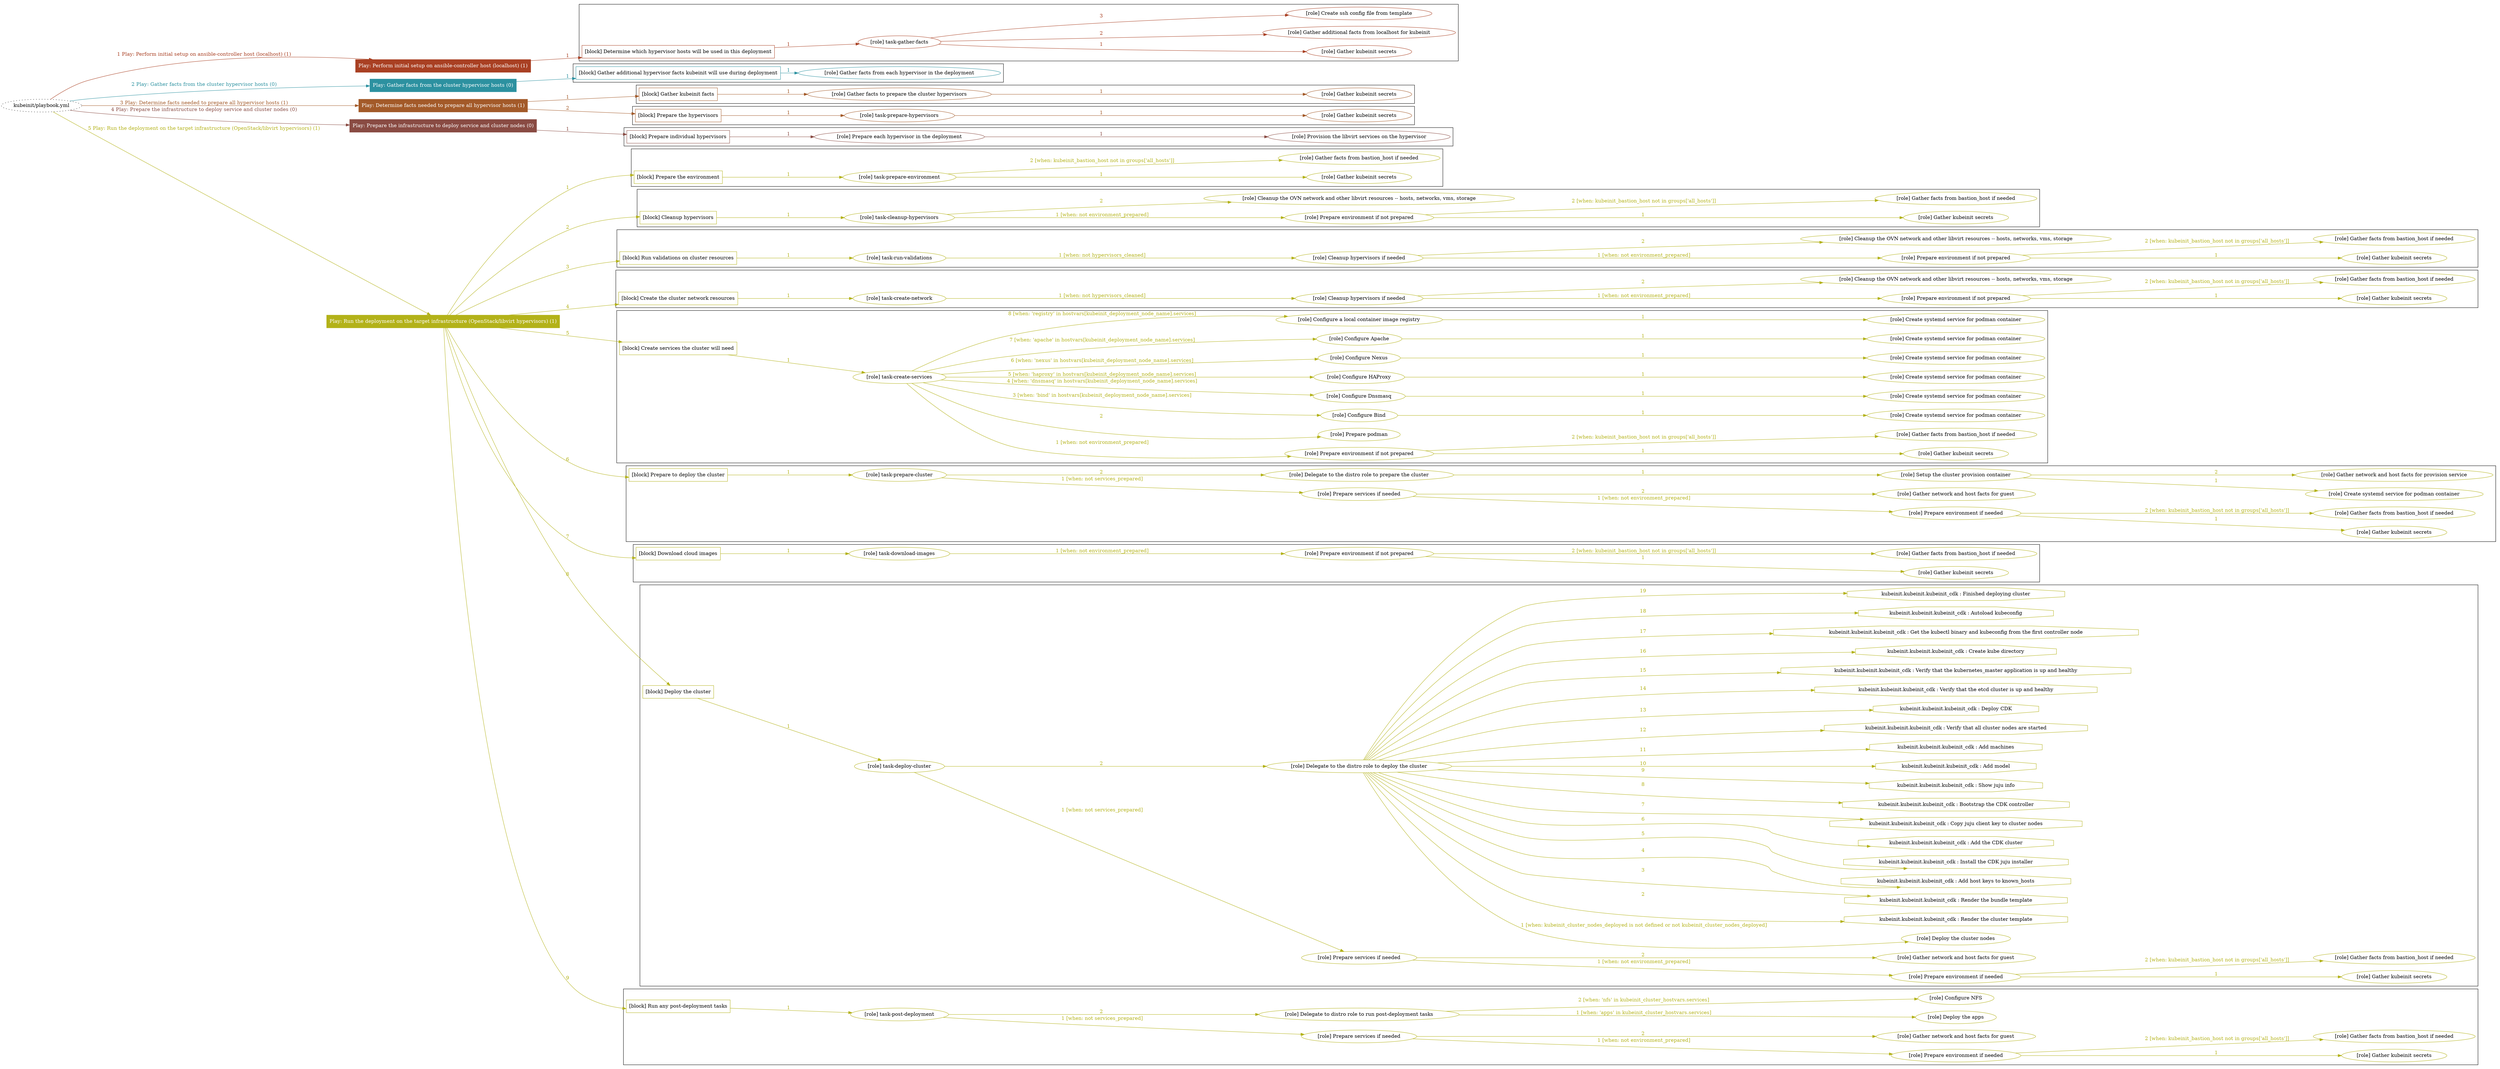 digraph {
	graph [concentrate=true ordering=in rankdir=LR ratio=fill]
	edge [esep=5 sep=10]
	"kubeinit/playbook.yml" [URL="/home/runner/work/kubeinit/kubeinit/kubeinit/playbook.yml" id=playbook_8ecc4a73 style=dotted]
	"kubeinit/playbook.yml" -> play_e4453ab8 [label="1 Play: Perform initial setup on ansible-controller host (localhost) (1)" color="#a94023" fontcolor="#a94023" id=edge_play_e4453ab8 labeltooltip="1 Play: Perform initial setup on ansible-controller host (localhost) (1)" tooltip="1 Play: Perform initial setup on ansible-controller host (localhost) (1)"]
	subgraph "Play: Perform initial setup on ansible-controller host (localhost) (1)" {
		play_e4453ab8 [label="Play: Perform initial setup on ansible-controller host (localhost) (1)" URL="/home/runner/work/kubeinit/kubeinit/kubeinit/playbook.yml" color="#a94023" fontcolor="#ffffff" id=play_e4453ab8 shape=box style=filled tooltip=localhost]
		play_e4453ab8 -> block_0002ae94 [label=1 color="#a94023" fontcolor="#a94023" id=edge_block_0002ae94 labeltooltip=1 tooltip=1]
		subgraph cluster_block_0002ae94 {
			block_0002ae94 [label="[block] Determine which hypervisor hosts will be used in this deployment" URL="/home/runner/work/kubeinit/kubeinit/kubeinit/playbook.yml" color="#a94023" id=block_0002ae94 labeltooltip="Determine which hypervisor hosts will be used in this deployment" shape=box tooltip="Determine which hypervisor hosts will be used in this deployment"]
			block_0002ae94 -> role_a690854b [label="1 " color="#a94023" fontcolor="#a94023" id=edge_role_a690854b labeltooltip="1 " tooltip="1 "]
			subgraph "task-gather-facts" {
				role_a690854b [label="[role] task-gather-facts" URL="/home/runner/work/kubeinit/kubeinit/kubeinit/playbook.yml" color="#a94023" id=role_a690854b tooltip="task-gather-facts"]
				role_a690854b -> role_0bf56a7b [label="1 " color="#a94023" fontcolor="#a94023" id=edge_role_0bf56a7b labeltooltip="1 " tooltip="1 "]
				subgraph "Gather kubeinit secrets" {
					role_0bf56a7b [label="[role] Gather kubeinit secrets" URL="/home/runner/.ansible/collections/ansible_collections/kubeinit/kubeinit/roles/kubeinit_prepare/tasks/build_hypervisors_group.yml" color="#a94023" id=role_0bf56a7b tooltip="Gather kubeinit secrets"]
				}
				role_a690854b -> role_01e590a2 [label="2 " color="#a94023" fontcolor="#a94023" id=edge_role_01e590a2 labeltooltip="2 " tooltip="2 "]
				subgraph "Gather additional facts from localhost for kubeinit" {
					role_01e590a2 [label="[role] Gather additional facts from localhost for kubeinit" URL="/home/runner/.ansible/collections/ansible_collections/kubeinit/kubeinit/roles/kubeinit_prepare/tasks/build_hypervisors_group.yml" color="#a94023" id=role_01e590a2 tooltip="Gather additional facts from localhost for kubeinit"]
				}
				role_a690854b -> role_3e9aacaf [label="3 " color="#a94023" fontcolor="#a94023" id=edge_role_3e9aacaf labeltooltip="3 " tooltip="3 "]
				subgraph "Create ssh config file from template" {
					role_3e9aacaf [label="[role] Create ssh config file from template" URL="/home/runner/.ansible/collections/ansible_collections/kubeinit/kubeinit/roles/kubeinit_prepare/tasks/build_hypervisors_group.yml" color="#a94023" id=role_3e9aacaf tooltip="Create ssh config file from template"]
				}
			}
		}
	}
	"kubeinit/playbook.yml" -> play_2e069e2a [label="2 Play: Gather facts from the cluster hypervisor hosts (0)" color="#2c91a0" fontcolor="#2c91a0" id=edge_play_2e069e2a labeltooltip="2 Play: Gather facts from the cluster hypervisor hosts (0)" tooltip="2 Play: Gather facts from the cluster hypervisor hosts (0)"]
	subgraph "Play: Gather facts from the cluster hypervisor hosts (0)" {
		play_2e069e2a [label="Play: Gather facts from the cluster hypervisor hosts (0)" URL="/home/runner/work/kubeinit/kubeinit/kubeinit/playbook.yml" color="#2c91a0" fontcolor="#ffffff" id=play_2e069e2a shape=box style=filled tooltip="Play: Gather facts from the cluster hypervisor hosts (0)"]
		play_2e069e2a -> block_dfa79f07 [label=1 color="#2c91a0" fontcolor="#2c91a0" id=edge_block_dfa79f07 labeltooltip=1 tooltip=1]
		subgraph cluster_block_dfa79f07 {
			block_dfa79f07 [label="[block] Gather additional hypervisor facts kubeinit will use during deployment" URL="/home/runner/work/kubeinit/kubeinit/kubeinit/playbook.yml" color="#2c91a0" id=block_dfa79f07 labeltooltip="Gather additional hypervisor facts kubeinit will use during deployment" shape=box tooltip="Gather additional hypervisor facts kubeinit will use during deployment"]
			block_dfa79f07 -> role_0f585b06 [label="1 " color="#2c91a0" fontcolor="#2c91a0" id=edge_role_0f585b06 labeltooltip="1 " tooltip="1 "]
			subgraph "Gather facts from each hypervisor in the deployment" {
				role_0f585b06 [label="[role] Gather facts from each hypervisor in the deployment" URL="/home/runner/work/kubeinit/kubeinit/kubeinit/playbook.yml" color="#2c91a0" id=role_0f585b06 tooltip="Gather facts from each hypervisor in the deployment"]
			}
		}
	}
	"kubeinit/playbook.yml" -> play_26ea9613 [label="3 Play: Determine facts needed to prepare all hypervisor hosts (1)" color="#a35a29" fontcolor="#a35a29" id=edge_play_26ea9613 labeltooltip="3 Play: Determine facts needed to prepare all hypervisor hosts (1)" tooltip="3 Play: Determine facts needed to prepare all hypervisor hosts (1)"]
	subgraph "Play: Determine facts needed to prepare all hypervisor hosts (1)" {
		play_26ea9613 [label="Play: Determine facts needed to prepare all hypervisor hosts (1)" URL="/home/runner/work/kubeinit/kubeinit/kubeinit/playbook.yml" color="#a35a29" fontcolor="#ffffff" id=play_26ea9613 shape=box style=filled tooltip=localhost]
		play_26ea9613 -> block_56d79428 [label=1 color="#a35a29" fontcolor="#a35a29" id=edge_block_56d79428 labeltooltip=1 tooltip=1]
		subgraph cluster_block_56d79428 {
			block_56d79428 [label="[block] Gather kubeinit facts" URL="/home/runner/work/kubeinit/kubeinit/kubeinit/playbook.yml" color="#a35a29" id=block_56d79428 labeltooltip="Gather kubeinit facts" shape=box tooltip="Gather kubeinit facts"]
			block_56d79428 -> role_ff88970f [label="1 " color="#a35a29" fontcolor="#a35a29" id=edge_role_ff88970f labeltooltip="1 " tooltip="1 "]
			subgraph "Gather facts to prepare the cluster hypervisors" {
				role_ff88970f [label="[role] Gather facts to prepare the cluster hypervisors" URL="/home/runner/work/kubeinit/kubeinit/kubeinit/playbook.yml" color="#a35a29" id=role_ff88970f tooltip="Gather facts to prepare the cluster hypervisors"]
				role_ff88970f -> role_253662f6 [label="1 " color="#a35a29" fontcolor="#a35a29" id=edge_role_253662f6 labeltooltip="1 " tooltip="1 "]
				subgraph "Gather kubeinit secrets" {
					role_253662f6 [label="[role] Gather kubeinit secrets" URL="/home/runner/.ansible/collections/ansible_collections/kubeinit/kubeinit/roles/kubeinit_prepare/tasks/gather_kubeinit_facts.yml" color="#a35a29" id=role_253662f6 tooltip="Gather kubeinit secrets"]
				}
			}
		}
		play_26ea9613 -> block_9a0c9316 [label=2 color="#a35a29" fontcolor="#a35a29" id=edge_block_9a0c9316 labeltooltip=2 tooltip=2]
		subgraph cluster_block_9a0c9316 {
			block_9a0c9316 [label="[block] Prepare the hypervisors" URL="/home/runner/work/kubeinit/kubeinit/kubeinit/playbook.yml" color="#a35a29" id=block_9a0c9316 labeltooltip="Prepare the hypervisors" shape=box tooltip="Prepare the hypervisors"]
			block_9a0c9316 -> role_7d678bd3 [label="1 " color="#a35a29" fontcolor="#a35a29" id=edge_role_7d678bd3 labeltooltip="1 " tooltip="1 "]
			subgraph "task-prepare-hypervisors" {
				role_7d678bd3 [label="[role] task-prepare-hypervisors" URL="/home/runner/work/kubeinit/kubeinit/kubeinit/playbook.yml" color="#a35a29" id=role_7d678bd3 tooltip="task-prepare-hypervisors"]
				role_7d678bd3 -> role_e668293a [label="1 " color="#a35a29" fontcolor="#a35a29" id=edge_role_e668293a labeltooltip="1 " tooltip="1 "]
				subgraph "Gather kubeinit secrets" {
					role_e668293a [label="[role] Gather kubeinit secrets" URL="/home/runner/.ansible/collections/ansible_collections/kubeinit/kubeinit/roles/kubeinit_prepare/tasks/gather_kubeinit_facts.yml" color="#a35a29" id=role_e668293a tooltip="Gather kubeinit secrets"]
				}
			}
		}
	}
	"kubeinit/playbook.yml" -> play_4ffda156 [label="4 Play: Prepare the infrastructure to deploy service and cluster nodes (0)" color="#894b43" fontcolor="#894b43" id=edge_play_4ffda156 labeltooltip="4 Play: Prepare the infrastructure to deploy service and cluster nodes (0)" tooltip="4 Play: Prepare the infrastructure to deploy service and cluster nodes (0)"]
	subgraph "Play: Prepare the infrastructure to deploy service and cluster nodes (0)" {
		play_4ffda156 [label="Play: Prepare the infrastructure to deploy service and cluster nodes (0)" URL="/home/runner/work/kubeinit/kubeinit/kubeinit/playbook.yml" color="#894b43" fontcolor="#ffffff" id=play_4ffda156 shape=box style=filled tooltip="Play: Prepare the infrastructure to deploy service and cluster nodes (0)"]
		play_4ffda156 -> block_5037497c [label=1 color="#894b43" fontcolor="#894b43" id=edge_block_5037497c labeltooltip=1 tooltip=1]
		subgraph cluster_block_5037497c {
			block_5037497c [label="[block] Prepare individual hypervisors" URL="/home/runner/work/kubeinit/kubeinit/kubeinit/playbook.yml" color="#894b43" id=block_5037497c labeltooltip="Prepare individual hypervisors" shape=box tooltip="Prepare individual hypervisors"]
			block_5037497c -> role_26c263f4 [label="1 " color="#894b43" fontcolor="#894b43" id=edge_role_26c263f4 labeltooltip="1 " tooltip="1 "]
			subgraph "Prepare each hypervisor in the deployment" {
				role_26c263f4 [label="[role] Prepare each hypervisor in the deployment" URL="/home/runner/work/kubeinit/kubeinit/kubeinit/playbook.yml" color="#894b43" id=role_26c263f4 tooltip="Prepare each hypervisor in the deployment"]
				role_26c263f4 -> role_720f60ae [label="1 " color="#894b43" fontcolor="#894b43" id=edge_role_720f60ae labeltooltip="1 " tooltip="1 "]
				subgraph "Provision the libvirt services on the hypervisor" {
					role_720f60ae [label="[role] Provision the libvirt services on the hypervisor" URL="/home/runner/.ansible/collections/ansible_collections/kubeinit/kubeinit/roles/kubeinit_prepare/tasks/prepare_hypervisor.yml" color="#894b43" id=role_720f60ae tooltip="Provision the libvirt services on the hypervisor"]
				}
			}
		}
	}
	"kubeinit/playbook.yml" -> play_cf609152 [label="5 Play: Run the deployment on the target infrastructure (OpenStack/libvirt hypervisors) (1)" color="#b3b219" fontcolor="#b3b219" id=edge_play_cf609152 labeltooltip="5 Play: Run the deployment on the target infrastructure (OpenStack/libvirt hypervisors) (1)" tooltip="5 Play: Run the deployment on the target infrastructure (OpenStack/libvirt hypervisors) (1)"]
	subgraph "Play: Run the deployment on the target infrastructure (OpenStack/libvirt hypervisors) (1)" {
		play_cf609152 [label="Play: Run the deployment on the target infrastructure (OpenStack/libvirt hypervisors) (1)" URL="/home/runner/work/kubeinit/kubeinit/kubeinit/playbook.yml" color="#b3b219" fontcolor="#ffffff" id=play_cf609152 shape=box style=filled tooltip=localhost]
		play_cf609152 -> block_9f14f9a1 [label=1 color="#b3b219" fontcolor="#b3b219" id=edge_block_9f14f9a1 labeltooltip=1 tooltip=1]
		subgraph cluster_block_9f14f9a1 {
			block_9f14f9a1 [label="[block] Prepare the environment" URL="/home/runner/work/kubeinit/kubeinit/kubeinit/playbook.yml" color="#b3b219" id=block_9f14f9a1 labeltooltip="Prepare the environment" shape=box tooltip="Prepare the environment"]
			block_9f14f9a1 -> role_62a5aacb [label="1 " color="#b3b219" fontcolor="#b3b219" id=edge_role_62a5aacb labeltooltip="1 " tooltip="1 "]
			subgraph "task-prepare-environment" {
				role_62a5aacb [label="[role] task-prepare-environment" URL="/home/runner/work/kubeinit/kubeinit/kubeinit/playbook.yml" color="#b3b219" id=role_62a5aacb tooltip="task-prepare-environment"]
				role_62a5aacb -> role_28c56b1d [label="1 " color="#b3b219" fontcolor="#b3b219" id=edge_role_28c56b1d labeltooltip="1 " tooltip="1 "]
				subgraph "Gather kubeinit secrets" {
					role_28c56b1d [label="[role] Gather kubeinit secrets" URL="/home/runner/.ansible/collections/ansible_collections/kubeinit/kubeinit/roles/kubeinit_prepare/tasks/gather_kubeinit_facts.yml" color="#b3b219" id=role_28c56b1d tooltip="Gather kubeinit secrets"]
				}
				role_62a5aacb -> role_79d30784 [label="2 [when: kubeinit_bastion_host not in groups['all_hosts']]" color="#b3b219" fontcolor="#b3b219" id=edge_role_79d30784 labeltooltip="2 [when: kubeinit_bastion_host not in groups['all_hosts']]" tooltip="2 [when: kubeinit_bastion_host not in groups['all_hosts']]"]
				subgraph "Gather facts from bastion_host if needed" {
					role_79d30784 [label="[role] Gather facts from bastion_host if needed" URL="/home/runner/.ansible/collections/ansible_collections/kubeinit/kubeinit/roles/kubeinit_prepare/tasks/main.yml" color="#b3b219" id=role_79d30784 tooltip="Gather facts from bastion_host if needed"]
				}
			}
		}
		play_cf609152 -> block_2fdbcd27 [label=2 color="#b3b219" fontcolor="#b3b219" id=edge_block_2fdbcd27 labeltooltip=2 tooltip=2]
		subgraph cluster_block_2fdbcd27 {
			block_2fdbcd27 [label="[block] Cleanup hypervisors" URL="/home/runner/work/kubeinit/kubeinit/kubeinit/playbook.yml" color="#b3b219" id=block_2fdbcd27 labeltooltip="Cleanup hypervisors" shape=box tooltip="Cleanup hypervisors"]
			block_2fdbcd27 -> role_44a6c6cc [label="1 " color="#b3b219" fontcolor="#b3b219" id=edge_role_44a6c6cc labeltooltip="1 " tooltip="1 "]
			subgraph "task-cleanup-hypervisors" {
				role_44a6c6cc [label="[role] task-cleanup-hypervisors" URL="/home/runner/work/kubeinit/kubeinit/kubeinit/playbook.yml" color="#b3b219" id=role_44a6c6cc tooltip="task-cleanup-hypervisors"]
				role_44a6c6cc -> role_19b7ed0d [label="1 [when: not environment_prepared]" color="#b3b219" fontcolor="#b3b219" id=edge_role_19b7ed0d labeltooltip="1 [when: not environment_prepared]" tooltip="1 [when: not environment_prepared]"]
				subgraph "Prepare environment if not prepared" {
					role_19b7ed0d [label="[role] Prepare environment if not prepared" URL="/home/runner/.ansible/collections/ansible_collections/kubeinit/kubeinit/roles/kubeinit_libvirt/tasks/cleanup_hypervisors.yml" color="#b3b219" id=role_19b7ed0d tooltip="Prepare environment if not prepared"]
					role_19b7ed0d -> role_f6a3f227 [label="1 " color="#b3b219" fontcolor="#b3b219" id=edge_role_f6a3f227 labeltooltip="1 " tooltip="1 "]
					subgraph "Gather kubeinit secrets" {
						role_f6a3f227 [label="[role] Gather kubeinit secrets" URL="/home/runner/.ansible/collections/ansible_collections/kubeinit/kubeinit/roles/kubeinit_prepare/tasks/gather_kubeinit_facts.yml" color="#b3b219" id=role_f6a3f227 tooltip="Gather kubeinit secrets"]
					}
					role_19b7ed0d -> role_887bc156 [label="2 [when: kubeinit_bastion_host not in groups['all_hosts']]" color="#b3b219" fontcolor="#b3b219" id=edge_role_887bc156 labeltooltip="2 [when: kubeinit_bastion_host not in groups['all_hosts']]" tooltip="2 [when: kubeinit_bastion_host not in groups['all_hosts']]"]
					subgraph "Gather facts from bastion_host if needed" {
						role_887bc156 [label="[role] Gather facts from bastion_host if needed" URL="/home/runner/.ansible/collections/ansible_collections/kubeinit/kubeinit/roles/kubeinit_prepare/tasks/main.yml" color="#b3b219" id=role_887bc156 tooltip="Gather facts from bastion_host if needed"]
					}
				}
				role_44a6c6cc -> role_cfc573a3 [label="2 " color="#b3b219" fontcolor="#b3b219" id=edge_role_cfc573a3 labeltooltip="2 " tooltip="2 "]
				subgraph "Cleanup the OVN network and other libvirt resources -- hosts, networks, vms, storage" {
					role_cfc573a3 [label="[role] Cleanup the OVN network and other libvirt resources -- hosts, networks, vms, storage" URL="/home/runner/.ansible/collections/ansible_collections/kubeinit/kubeinit/roles/kubeinit_libvirt/tasks/cleanup_hypervisors.yml" color="#b3b219" id=role_cfc573a3 tooltip="Cleanup the OVN network and other libvirt resources -- hosts, networks, vms, storage"]
				}
			}
		}
		play_cf609152 -> block_5d2eb6e9 [label=3 color="#b3b219" fontcolor="#b3b219" id=edge_block_5d2eb6e9 labeltooltip=3 tooltip=3]
		subgraph cluster_block_5d2eb6e9 {
			block_5d2eb6e9 [label="[block] Run validations on cluster resources" URL="/home/runner/work/kubeinit/kubeinit/kubeinit/playbook.yml" color="#b3b219" id=block_5d2eb6e9 labeltooltip="Run validations on cluster resources" shape=box tooltip="Run validations on cluster resources"]
			block_5d2eb6e9 -> role_27024031 [label="1 " color="#b3b219" fontcolor="#b3b219" id=edge_role_27024031 labeltooltip="1 " tooltip="1 "]
			subgraph "task-run-validations" {
				role_27024031 [label="[role] task-run-validations" URL="/home/runner/work/kubeinit/kubeinit/kubeinit/playbook.yml" color="#b3b219" id=role_27024031 tooltip="task-run-validations"]
				role_27024031 -> role_98cee504 [label="1 [when: not hypervisors_cleaned]" color="#b3b219" fontcolor="#b3b219" id=edge_role_98cee504 labeltooltip="1 [when: not hypervisors_cleaned]" tooltip="1 [when: not hypervisors_cleaned]"]
				subgraph "Cleanup hypervisors if needed" {
					role_98cee504 [label="[role] Cleanup hypervisors if needed" URL="/home/runner/.ansible/collections/ansible_collections/kubeinit/kubeinit/roles/kubeinit_validations/tasks/main.yml" color="#b3b219" id=role_98cee504 tooltip="Cleanup hypervisors if needed"]
					role_98cee504 -> role_9ff6ddaf [label="1 [when: not environment_prepared]" color="#b3b219" fontcolor="#b3b219" id=edge_role_9ff6ddaf labeltooltip="1 [when: not environment_prepared]" tooltip="1 [when: not environment_prepared]"]
					subgraph "Prepare environment if not prepared" {
						role_9ff6ddaf [label="[role] Prepare environment if not prepared" URL="/home/runner/.ansible/collections/ansible_collections/kubeinit/kubeinit/roles/kubeinit_libvirt/tasks/cleanup_hypervisors.yml" color="#b3b219" id=role_9ff6ddaf tooltip="Prepare environment if not prepared"]
						role_9ff6ddaf -> role_ffc0ced6 [label="1 " color="#b3b219" fontcolor="#b3b219" id=edge_role_ffc0ced6 labeltooltip="1 " tooltip="1 "]
						subgraph "Gather kubeinit secrets" {
							role_ffc0ced6 [label="[role] Gather kubeinit secrets" URL="/home/runner/.ansible/collections/ansible_collections/kubeinit/kubeinit/roles/kubeinit_prepare/tasks/gather_kubeinit_facts.yml" color="#b3b219" id=role_ffc0ced6 tooltip="Gather kubeinit secrets"]
						}
						role_9ff6ddaf -> role_46a3861b [label="2 [when: kubeinit_bastion_host not in groups['all_hosts']]" color="#b3b219" fontcolor="#b3b219" id=edge_role_46a3861b labeltooltip="2 [when: kubeinit_bastion_host not in groups['all_hosts']]" tooltip="2 [when: kubeinit_bastion_host not in groups['all_hosts']]"]
						subgraph "Gather facts from bastion_host if needed" {
							role_46a3861b [label="[role] Gather facts from bastion_host if needed" URL="/home/runner/.ansible/collections/ansible_collections/kubeinit/kubeinit/roles/kubeinit_prepare/tasks/main.yml" color="#b3b219" id=role_46a3861b tooltip="Gather facts from bastion_host if needed"]
						}
					}
					role_98cee504 -> role_feaca4ce [label="2 " color="#b3b219" fontcolor="#b3b219" id=edge_role_feaca4ce labeltooltip="2 " tooltip="2 "]
					subgraph "Cleanup the OVN network and other libvirt resources -- hosts, networks, vms, storage" {
						role_feaca4ce [label="[role] Cleanup the OVN network and other libvirt resources -- hosts, networks, vms, storage" URL="/home/runner/.ansible/collections/ansible_collections/kubeinit/kubeinit/roles/kubeinit_libvirt/tasks/cleanup_hypervisors.yml" color="#b3b219" id=role_feaca4ce tooltip="Cleanup the OVN network and other libvirt resources -- hosts, networks, vms, storage"]
					}
				}
			}
		}
		play_cf609152 -> block_f1cc3aa0 [label=4 color="#b3b219" fontcolor="#b3b219" id=edge_block_f1cc3aa0 labeltooltip=4 tooltip=4]
		subgraph cluster_block_f1cc3aa0 {
			block_f1cc3aa0 [label="[block] Create the cluster network resources" URL="/home/runner/work/kubeinit/kubeinit/kubeinit/playbook.yml" color="#b3b219" id=block_f1cc3aa0 labeltooltip="Create the cluster network resources" shape=box tooltip="Create the cluster network resources"]
			block_f1cc3aa0 -> role_9031c3b2 [label="1 " color="#b3b219" fontcolor="#b3b219" id=edge_role_9031c3b2 labeltooltip="1 " tooltip="1 "]
			subgraph "task-create-network" {
				role_9031c3b2 [label="[role] task-create-network" URL="/home/runner/work/kubeinit/kubeinit/kubeinit/playbook.yml" color="#b3b219" id=role_9031c3b2 tooltip="task-create-network"]
				role_9031c3b2 -> role_6ff6ec72 [label="1 [when: not hypervisors_cleaned]" color="#b3b219" fontcolor="#b3b219" id=edge_role_6ff6ec72 labeltooltip="1 [when: not hypervisors_cleaned]" tooltip="1 [when: not hypervisors_cleaned]"]
				subgraph "Cleanup hypervisors if needed" {
					role_6ff6ec72 [label="[role] Cleanup hypervisors if needed" URL="/home/runner/.ansible/collections/ansible_collections/kubeinit/kubeinit/roles/kubeinit_libvirt/tasks/create_network.yml" color="#b3b219" id=role_6ff6ec72 tooltip="Cleanup hypervisors if needed"]
					role_6ff6ec72 -> role_f742b85e [label="1 [when: not environment_prepared]" color="#b3b219" fontcolor="#b3b219" id=edge_role_f742b85e labeltooltip="1 [when: not environment_prepared]" tooltip="1 [when: not environment_prepared]"]
					subgraph "Prepare environment if not prepared" {
						role_f742b85e [label="[role] Prepare environment if not prepared" URL="/home/runner/.ansible/collections/ansible_collections/kubeinit/kubeinit/roles/kubeinit_libvirt/tasks/cleanup_hypervisors.yml" color="#b3b219" id=role_f742b85e tooltip="Prepare environment if not prepared"]
						role_f742b85e -> role_82d5def1 [label="1 " color="#b3b219" fontcolor="#b3b219" id=edge_role_82d5def1 labeltooltip="1 " tooltip="1 "]
						subgraph "Gather kubeinit secrets" {
							role_82d5def1 [label="[role] Gather kubeinit secrets" URL="/home/runner/.ansible/collections/ansible_collections/kubeinit/kubeinit/roles/kubeinit_prepare/tasks/gather_kubeinit_facts.yml" color="#b3b219" id=role_82d5def1 tooltip="Gather kubeinit secrets"]
						}
						role_f742b85e -> role_8db1c932 [label="2 [when: kubeinit_bastion_host not in groups['all_hosts']]" color="#b3b219" fontcolor="#b3b219" id=edge_role_8db1c932 labeltooltip="2 [when: kubeinit_bastion_host not in groups['all_hosts']]" tooltip="2 [when: kubeinit_bastion_host not in groups['all_hosts']]"]
						subgraph "Gather facts from bastion_host if needed" {
							role_8db1c932 [label="[role] Gather facts from bastion_host if needed" URL="/home/runner/.ansible/collections/ansible_collections/kubeinit/kubeinit/roles/kubeinit_prepare/tasks/main.yml" color="#b3b219" id=role_8db1c932 tooltip="Gather facts from bastion_host if needed"]
						}
					}
					role_6ff6ec72 -> role_a08505b9 [label="2 " color="#b3b219" fontcolor="#b3b219" id=edge_role_a08505b9 labeltooltip="2 " tooltip="2 "]
					subgraph "Cleanup the OVN network and other libvirt resources -- hosts, networks, vms, storage" {
						role_a08505b9 [label="[role] Cleanup the OVN network and other libvirt resources -- hosts, networks, vms, storage" URL="/home/runner/.ansible/collections/ansible_collections/kubeinit/kubeinit/roles/kubeinit_libvirt/tasks/cleanup_hypervisors.yml" color="#b3b219" id=role_a08505b9 tooltip="Cleanup the OVN network and other libvirt resources -- hosts, networks, vms, storage"]
					}
				}
			}
		}
		play_cf609152 -> block_195f49aa [label=5 color="#b3b219" fontcolor="#b3b219" id=edge_block_195f49aa labeltooltip=5 tooltip=5]
		subgraph cluster_block_195f49aa {
			block_195f49aa [label="[block] Create services the cluster will need" URL="/home/runner/work/kubeinit/kubeinit/kubeinit/playbook.yml" color="#b3b219" id=block_195f49aa labeltooltip="Create services the cluster will need" shape=box tooltip="Create services the cluster will need"]
			block_195f49aa -> role_830d568a [label="1 " color="#b3b219" fontcolor="#b3b219" id=edge_role_830d568a labeltooltip="1 " tooltip="1 "]
			subgraph "task-create-services" {
				role_830d568a [label="[role] task-create-services" URL="/home/runner/work/kubeinit/kubeinit/kubeinit/playbook.yml" color="#b3b219" id=role_830d568a tooltip="task-create-services"]
				role_830d568a -> role_3fc8ace1 [label="1 [when: not environment_prepared]" color="#b3b219" fontcolor="#b3b219" id=edge_role_3fc8ace1 labeltooltip="1 [when: not environment_prepared]" tooltip="1 [when: not environment_prepared]"]
				subgraph "Prepare environment if not prepared" {
					role_3fc8ace1 [label="[role] Prepare environment if not prepared" URL="/home/runner/.ansible/collections/ansible_collections/kubeinit/kubeinit/roles/kubeinit_services/tasks/main.yml" color="#b3b219" id=role_3fc8ace1 tooltip="Prepare environment if not prepared"]
					role_3fc8ace1 -> role_05bab90c [label="1 " color="#b3b219" fontcolor="#b3b219" id=edge_role_05bab90c labeltooltip="1 " tooltip="1 "]
					subgraph "Gather kubeinit secrets" {
						role_05bab90c [label="[role] Gather kubeinit secrets" URL="/home/runner/.ansible/collections/ansible_collections/kubeinit/kubeinit/roles/kubeinit_prepare/tasks/gather_kubeinit_facts.yml" color="#b3b219" id=role_05bab90c tooltip="Gather kubeinit secrets"]
					}
					role_3fc8ace1 -> role_bb1656f5 [label="2 [when: kubeinit_bastion_host not in groups['all_hosts']]" color="#b3b219" fontcolor="#b3b219" id=edge_role_bb1656f5 labeltooltip="2 [when: kubeinit_bastion_host not in groups['all_hosts']]" tooltip="2 [when: kubeinit_bastion_host not in groups['all_hosts']]"]
					subgraph "Gather facts from bastion_host if needed" {
						role_bb1656f5 [label="[role] Gather facts from bastion_host if needed" URL="/home/runner/.ansible/collections/ansible_collections/kubeinit/kubeinit/roles/kubeinit_prepare/tasks/main.yml" color="#b3b219" id=role_bb1656f5 tooltip="Gather facts from bastion_host if needed"]
					}
				}
				role_830d568a -> role_0ddc79e6 [label="2 " color="#b3b219" fontcolor="#b3b219" id=edge_role_0ddc79e6 labeltooltip="2 " tooltip="2 "]
				subgraph "Prepare podman" {
					role_0ddc79e6 [label="[role] Prepare podman" URL="/home/runner/.ansible/collections/ansible_collections/kubeinit/kubeinit/roles/kubeinit_services/tasks/00_create_service_pod.yml" color="#b3b219" id=role_0ddc79e6 tooltip="Prepare podman"]
				}
				role_830d568a -> role_d48f9aa4 [label="3 [when: 'bind' in hostvars[kubeinit_deployment_node_name].services]" color="#b3b219" fontcolor="#b3b219" id=edge_role_d48f9aa4 labeltooltip="3 [when: 'bind' in hostvars[kubeinit_deployment_node_name].services]" tooltip="3 [when: 'bind' in hostvars[kubeinit_deployment_node_name].services]"]
				subgraph "Configure Bind" {
					role_d48f9aa4 [label="[role] Configure Bind" URL="/home/runner/.ansible/collections/ansible_collections/kubeinit/kubeinit/roles/kubeinit_services/tasks/start_services_containers.yml" color="#b3b219" id=role_d48f9aa4 tooltip="Configure Bind"]
					role_d48f9aa4 -> role_7d2e3593 [label="1 " color="#b3b219" fontcolor="#b3b219" id=edge_role_7d2e3593 labeltooltip="1 " tooltip="1 "]
					subgraph "Create systemd service for podman container" {
						role_7d2e3593 [label="[role] Create systemd service for podman container" URL="/home/runner/.ansible/collections/ansible_collections/kubeinit/kubeinit/roles/kubeinit_bind/tasks/main.yml" color="#b3b219" id=role_7d2e3593 tooltip="Create systemd service for podman container"]
					}
				}
				role_830d568a -> role_decc0460 [label="4 [when: 'dnsmasq' in hostvars[kubeinit_deployment_node_name].services]" color="#b3b219" fontcolor="#b3b219" id=edge_role_decc0460 labeltooltip="4 [when: 'dnsmasq' in hostvars[kubeinit_deployment_node_name].services]" tooltip="4 [when: 'dnsmasq' in hostvars[kubeinit_deployment_node_name].services]"]
				subgraph "Configure Dnsmasq" {
					role_decc0460 [label="[role] Configure Dnsmasq" URL="/home/runner/.ansible/collections/ansible_collections/kubeinit/kubeinit/roles/kubeinit_services/tasks/start_services_containers.yml" color="#b3b219" id=role_decc0460 tooltip="Configure Dnsmasq"]
					role_decc0460 -> role_eb0d73be [label="1 " color="#b3b219" fontcolor="#b3b219" id=edge_role_eb0d73be labeltooltip="1 " tooltip="1 "]
					subgraph "Create systemd service for podman container" {
						role_eb0d73be [label="[role] Create systemd service for podman container" URL="/home/runner/.ansible/collections/ansible_collections/kubeinit/kubeinit/roles/kubeinit_dnsmasq/tasks/main.yml" color="#b3b219" id=role_eb0d73be tooltip="Create systemd service for podman container"]
					}
				}
				role_830d568a -> role_16936553 [label="5 [when: 'haproxy' in hostvars[kubeinit_deployment_node_name].services]" color="#b3b219" fontcolor="#b3b219" id=edge_role_16936553 labeltooltip="5 [when: 'haproxy' in hostvars[kubeinit_deployment_node_name].services]" tooltip="5 [when: 'haproxy' in hostvars[kubeinit_deployment_node_name].services]"]
				subgraph "Configure HAProxy" {
					role_16936553 [label="[role] Configure HAProxy" URL="/home/runner/.ansible/collections/ansible_collections/kubeinit/kubeinit/roles/kubeinit_services/tasks/start_services_containers.yml" color="#b3b219" id=role_16936553 tooltip="Configure HAProxy"]
					role_16936553 -> role_eb60a39f [label="1 " color="#b3b219" fontcolor="#b3b219" id=edge_role_eb60a39f labeltooltip="1 " tooltip="1 "]
					subgraph "Create systemd service for podman container" {
						role_eb60a39f [label="[role] Create systemd service for podman container" URL="/home/runner/.ansible/collections/ansible_collections/kubeinit/kubeinit/roles/kubeinit_haproxy/tasks/main.yml" color="#b3b219" id=role_eb60a39f tooltip="Create systemd service for podman container"]
					}
				}
				role_830d568a -> role_c950d906 [label="6 [when: 'nexus' in hostvars[kubeinit_deployment_node_name].services]" color="#b3b219" fontcolor="#b3b219" id=edge_role_c950d906 labeltooltip="6 [when: 'nexus' in hostvars[kubeinit_deployment_node_name].services]" tooltip="6 [when: 'nexus' in hostvars[kubeinit_deployment_node_name].services]"]
				subgraph "Configure Nexus" {
					role_c950d906 [label="[role] Configure Nexus" URL="/home/runner/.ansible/collections/ansible_collections/kubeinit/kubeinit/roles/kubeinit_services/tasks/start_services_containers.yml" color="#b3b219" id=role_c950d906 tooltip="Configure Nexus"]
					role_c950d906 -> role_425f069a [label="1 " color="#b3b219" fontcolor="#b3b219" id=edge_role_425f069a labeltooltip="1 " tooltip="1 "]
					subgraph "Create systemd service for podman container" {
						role_425f069a [label="[role] Create systemd service for podman container" URL="/home/runner/.ansible/collections/ansible_collections/kubeinit/kubeinit/roles/kubeinit_nexus/tasks/main.yml" color="#b3b219" id=role_425f069a tooltip="Create systemd service for podman container"]
					}
				}
				role_830d568a -> role_4ccd2625 [label="7 [when: 'apache' in hostvars[kubeinit_deployment_node_name].services]" color="#b3b219" fontcolor="#b3b219" id=edge_role_4ccd2625 labeltooltip="7 [when: 'apache' in hostvars[kubeinit_deployment_node_name].services]" tooltip="7 [when: 'apache' in hostvars[kubeinit_deployment_node_name].services]"]
				subgraph "Configure Apache" {
					role_4ccd2625 [label="[role] Configure Apache" URL="/home/runner/.ansible/collections/ansible_collections/kubeinit/kubeinit/roles/kubeinit_services/tasks/start_services_containers.yml" color="#b3b219" id=role_4ccd2625 tooltip="Configure Apache"]
					role_4ccd2625 -> role_1396a1c2 [label="1 " color="#b3b219" fontcolor="#b3b219" id=edge_role_1396a1c2 labeltooltip="1 " tooltip="1 "]
					subgraph "Create systemd service for podman container" {
						role_1396a1c2 [label="[role] Create systemd service for podman container" URL="/home/runner/.ansible/collections/ansible_collections/kubeinit/kubeinit/roles/kubeinit_apache/tasks/main.yml" color="#b3b219" id=role_1396a1c2 tooltip="Create systemd service for podman container"]
					}
				}
				role_830d568a -> role_2bda3520 [label="8 [when: 'registry' in hostvars[kubeinit_deployment_node_name].services]" color="#b3b219" fontcolor="#b3b219" id=edge_role_2bda3520 labeltooltip="8 [when: 'registry' in hostvars[kubeinit_deployment_node_name].services]" tooltip="8 [when: 'registry' in hostvars[kubeinit_deployment_node_name].services]"]
				subgraph "Configure a local container image registry" {
					role_2bda3520 [label="[role] Configure a local container image registry" URL="/home/runner/.ansible/collections/ansible_collections/kubeinit/kubeinit/roles/kubeinit_services/tasks/start_services_containers.yml" color="#b3b219" id=role_2bda3520 tooltip="Configure a local container image registry"]
					role_2bda3520 -> role_8f16df4f [label="1 " color="#b3b219" fontcolor="#b3b219" id=edge_role_8f16df4f labeltooltip="1 " tooltip="1 "]
					subgraph "Create systemd service for podman container" {
						role_8f16df4f [label="[role] Create systemd service for podman container" URL="/home/runner/.ansible/collections/ansible_collections/kubeinit/kubeinit/roles/kubeinit_registry/tasks/main.yml" color="#b3b219" id=role_8f16df4f tooltip="Create systemd service for podman container"]
					}
				}
			}
		}
		play_cf609152 -> block_6917ab9f [label=6 color="#b3b219" fontcolor="#b3b219" id=edge_block_6917ab9f labeltooltip=6 tooltip=6]
		subgraph cluster_block_6917ab9f {
			block_6917ab9f [label="[block] Prepare to deploy the cluster" URL="/home/runner/work/kubeinit/kubeinit/kubeinit/playbook.yml" color="#b3b219" id=block_6917ab9f labeltooltip="Prepare to deploy the cluster" shape=box tooltip="Prepare to deploy the cluster"]
			block_6917ab9f -> role_15dbed4a [label="1 " color="#b3b219" fontcolor="#b3b219" id=edge_role_15dbed4a labeltooltip="1 " tooltip="1 "]
			subgraph "task-prepare-cluster" {
				role_15dbed4a [label="[role] task-prepare-cluster" URL="/home/runner/work/kubeinit/kubeinit/kubeinit/playbook.yml" color="#b3b219" id=role_15dbed4a tooltip="task-prepare-cluster"]
				role_15dbed4a -> role_724d703c [label="1 [when: not services_prepared]" color="#b3b219" fontcolor="#b3b219" id=edge_role_724d703c labeltooltip="1 [when: not services_prepared]" tooltip="1 [when: not services_prepared]"]
				subgraph "Prepare services if needed" {
					role_724d703c [label="[role] Prepare services if needed" URL="/home/runner/.ansible/collections/ansible_collections/kubeinit/kubeinit/roles/kubeinit_prepare/tasks/prepare_cluster.yml" color="#b3b219" id=role_724d703c tooltip="Prepare services if needed"]
					role_724d703c -> role_4663acf5 [label="1 [when: not environment_prepared]" color="#b3b219" fontcolor="#b3b219" id=edge_role_4663acf5 labeltooltip="1 [when: not environment_prepared]" tooltip="1 [when: not environment_prepared]"]
					subgraph "Prepare environment if needed" {
						role_4663acf5 [label="[role] Prepare environment if needed" URL="/home/runner/.ansible/collections/ansible_collections/kubeinit/kubeinit/roles/kubeinit_services/tasks/prepare_services.yml" color="#b3b219" id=role_4663acf5 tooltip="Prepare environment if needed"]
						role_4663acf5 -> role_d671a93d [label="1 " color="#b3b219" fontcolor="#b3b219" id=edge_role_d671a93d labeltooltip="1 " tooltip="1 "]
						subgraph "Gather kubeinit secrets" {
							role_d671a93d [label="[role] Gather kubeinit secrets" URL="/home/runner/.ansible/collections/ansible_collections/kubeinit/kubeinit/roles/kubeinit_prepare/tasks/gather_kubeinit_facts.yml" color="#b3b219" id=role_d671a93d tooltip="Gather kubeinit secrets"]
						}
						role_4663acf5 -> role_312bb771 [label="2 [when: kubeinit_bastion_host not in groups['all_hosts']]" color="#b3b219" fontcolor="#b3b219" id=edge_role_312bb771 labeltooltip="2 [when: kubeinit_bastion_host not in groups['all_hosts']]" tooltip="2 [when: kubeinit_bastion_host not in groups['all_hosts']]"]
						subgraph "Gather facts from bastion_host if needed" {
							role_312bb771 [label="[role] Gather facts from bastion_host if needed" URL="/home/runner/.ansible/collections/ansible_collections/kubeinit/kubeinit/roles/kubeinit_prepare/tasks/main.yml" color="#b3b219" id=role_312bb771 tooltip="Gather facts from bastion_host if needed"]
						}
					}
					role_724d703c -> role_a10f68d8 [label="2 " color="#b3b219" fontcolor="#b3b219" id=edge_role_a10f68d8 labeltooltip="2 " tooltip="2 "]
					subgraph "Gather network and host facts for guest" {
						role_a10f68d8 [label="[role] Gather network and host facts for guest" URL="/home/runner/.ansible/collections/ansible_collections/kubeinit/kubeinit/roles/kubeinit_services/tasks/prepare_services.yml" color="#b3b219" id=role_a10f68d8 tooltip="Gather network and host facts for guest"]
					}
				}
				role_15dbed4a -> role_0ad2bab5 [label="2 " color="#b3b219" fontcolor="#b3b219" id=edge_role_0ad2bab5 labeltooltip="2 " tooltip="2 "]
				subgraph "Delegate to the distro role to prepare the cluster" {
					role_0ad2bab5 [label="[role] Delegate to the distro role to prepare the cluster" URL="/home/runner/.ansible/collections/ansible_collections/kubeinit/kubeinit/roles/kubeinit_prepare/tasks/prepare_cluster.yml" color="#b3b219" id=role_0ad2bab5 tooltip="Delegate to the distro role to prepare the cluster"]
					role_0ad2bab5 -> role_e23459b5 [label="1 " color="#b3b219" fontcolor="#b3b219" id=edge_role_e23459b5 labeltooltip="1 " tooltip="1 "]
					subgraph "Setup the cluster provision container" {
						role_e23459b5 [label="[role] Setup the cluster provision container" URL="/home/runner/.ansible/collections/ansible_collections/kubeinit/kubeinit/roles/kubeinit_cdk/tasks/prepare_cluster.yml" color="#b3b219" id=role_e23459b5 tooltip="Setup the cluster provision container"]
						role_e23459b5 -> role_e5418b8e [label="1 " color="#b3b219" fontcolor="#b3b219" id=edge_role_e5418b8e labeltooltip="1 " tooltip="1 "]
						subgraph "Create systemd service for podman container" {
							role_e5418b8e [label="[role] Create systemd service for podman container" URL="/home/runner/.ansible/collections/ansible_collections/kubeinit/kubeinit/roles/kubeinit_services/tasks/create_provision_container.yml" color="#b3b219" id=role_e5418b8e tooltip="Create systemd service for podman container"]
						}
						role_e23459b5 -> role_ecf6f223 [label="2 " color="#b3b219" fontcolor="#b3b219" id=edge_role_ecf6f223 labeltooltip="2 " tooltip="2 "]
						subgraph "Gather network and host facts for provision service" {
							role_ecf6f223 [label="[role] Gather network and host facts for provision service" URL="/home/runner/.ansible/collections/ansible_collections/kubeinit/kubeinit/roles/kubeinit_services/tasks/create_provision_container.yml" color="#b3b219" id=role_ecf6f223 tooltip="Gather network and host facts for provision service"]
						}
					}
				}
			}
		}
		play_cf609152 -> block_3dbfced8 [label=7 color="#b3b219" fontcolor="#b3b219" id=edge_block_3dbfced8 labeltooltip=7 tooltip=7]
		subgraph cluster_block_3dbfced8 {
			block_3dbfced8 [label="[block] Download cloud images" URL="/home/runner/work/kubeinit/kubeinit/kubeinit/playbook.yml" color="#b3b219" id=block_3dbfced8 labeltooltip="Download cloud images" shape=box tooltip="Download cloud images"]
			block_3dbfced8 -> role_e78040cb [label="1 " color="#b3b219" fontcolor="#b3b219" id=edge_role_e78040cb labeltooltip="1 " tooltip="1 "]
			subgraph "task-download-images" {
				role_e78040cb [label="[role] task-download-images" URL="/home/runner/work/kubeinit/kubeinit/kubeinit/playbook.yml" color="#b3b219" id=role_e78040cb tooltip="task-download-images"]
				role_e78040cb -> role_e20cd7c0 [label="1 [when: not environment_prepared]" color="#b3b219" fontcolor="#b3b219" id=edge_role_e20cd7c0 labeltooltip="1 [when: not environment_prepared]" tooltip="1 [when: not environment_prepared]"]
				subgraph "Prepare environment if not prepared" {
					role_e20cd7c0 [label="[role] Prepare environment if not prepared" URL="/home/runner/.ansible/collections/ansible_collections/kubeinit/kubeinit/roles/kubeinit_libvirt/tasks/download_cloud_images.yml" color="#b3b219" id=role_e20cd7c0 tooltip="Prepare environment if not prepared"]
					role_e20cd7c0 -> role_bb6f5edb [label="1 " color="#b3b219" fontcolor="#b3b219" id=edge_role_bb6f5edb labeltooltip="1 " tooltip="1 "]
					subgraph "Gather kubeinit secrets" {
						role_bb6f5edb [label="[role] Gather kubeinit secrets" URL="/home/runner/.ansible/collections/ansible_collections/kubeinit/kubeinit/roles/kubeinit_prepare/tasks/gather_kubeinit_facts.yml" color="#b3b219" id=role_bb6f5edb tooltip="Gather kubeinit secrets"]
					}
					role_e20cd7c0 -> role_249b724d [label="2 [when: kubeinit_bastion_host not in groups['all_hosts']]" color="#b3b219" fontcolor="#b3b219" id=edge_role_249b724d labeltooltip="2 [when: kubeinit_bastion_host not in groups['all_hosts']]" tooltip="2 [when: kubeinit_bastion_host not in groups['all_hosts']]"]
					subgraph "Gather facts from bastion_host if needed" {
						role_249b724d [label="[role] Gather facts from bastion_host if needed" URL="/home/runner/.ansible/collections/ansible_collections/kubeinit/kubeinit/roles/kubeinit_prepare/tasks/main.yml" color="#b3b219" id=role_249b724d tooltip="Gather facts from bastion_host if needed"]
					}
				}
			}
		}
		play_cf609152 -> block_6ecc7d0c [label=8 color="#b3b219" fontcolor="#b3b219" id=edge_block_6ecc7d0c labeltooltip=8 tooltip=8]
		subgraph cluster_block_6ecc7d0c {
			block_6ecc7d0c [label="[block] Deploy the cluster" URL="/home/runner/work/kubeinit/kubeinit/kubeinit/playbook.yml" color="#b3b219" id=block_6ecc7d0c labeltooltip="Deploy the cluster" shape=box tooltip="Deploy the cluster"]
			block_6ecc7d0c -> role_5d1ea164 [label="1 " color="#b3b219" fontcolor="#b3b219" id=edge_role_5d1ea164 labeltooltip="1 " tooltip="1 "]
			subgraph "task-deploy-cluster" {
				role_5d1ea164 [label="[role] task-deploy-cluster" URL="/home/runner/work/kubeinit/kubeinit/kubeinit/playbook.yml" color="#b3b219" id=role_5d1ea164 tooltip="task-deploy-cluster"]
				role_5d1ea164 -> role_3b4e4d25 [label="1 [when: not services_prepared]" color="#b3b219" fontcolor="#b3b219" id=edge_role_3b4e4d25 labeltooltip="1 [when: not services_prepared]" tooltip="1 [when: not services_prepared]"]
				subgraph "Prepare services if needed" {
					role_3b4e4d25 [label="[role] Prepare services if needed" URL="/home/runner/.ansible/collections/ansible_collections/kubeinit/kubeinit/roles/kubeinit_prepare/tasks/deploy_cluster.yml" color="#b3b219" id=role_3b4e4d25 tooltip="Prepare services if needed"]
					role_3b4e4d25 -> role_095c32fe [label="1 [when: not environment_prepared]" color="#b3b219" fontcolor="#b3b219" id=edge_role_095c32fe labeltooltip="1 [when: not environment_prepared]" tooltip="1 [when: not environment_prepared]"]
					subgraph "Prepare environment if needed" {
						role_095c32fe [label="[role] Prepare environment if needed" URL="/home/runner/.ansible/collections/ansible_collections/kubeinit/kubeinit/roles/kubeinit_services/tasks/prepare_services.yml" color="#b3b219" id=role_095c32fe tooltip="Prepare environment if needed"]
						role_095c32fe -> role_756618cf [label="1 " color="#b3b219" fontcolor="#b3b219" id=edge_role_756618cf labeltooltip="1 " tooltip="1 "]
						subgraph "Gather kubeinit secrets" {
							role_756618cf [label="[role] Gather kubeinit secrets" URL="/home/runner/.ansible/collections/ansible_collections/kubeinit/kubeinit/roles/kubeinit_prepare/tasks/gather_kubeinit_facts.yml" color="#b3b219" id=role_756618cf tooltip="Gather kubeinit secrets"]
						}
						role_095c32fe -> role_badcbd6a [label="2 [when: kubeinit_bastion_host not in groups['all_hosts']]" color="#b3b219" fontcolor="#b3b219" id=edge_role_badcbd6a labeltooltip="2 [when: kubeinit_bastion_host not in groups['all_hosts']]" tooltip="2 [when: kubeinit_bastion_host not in groups['all_hosts']]"]
						subgraph "Gather facts from bastion_host if needed" {
							role_badcbd6a [label="[role] Gather facts from bastion_host if needed" URL="/home/runner/.ansible/collections/ansible_collections/kubeinit/kubeinit/roles/kubeinit_prepare/tasks/main.yml" color="#b3b219" id=role_badcbd6a tooltip="Gather facts from bastion_host if needed"]
						}
					}
					role_3b4e4d25 -> role_4302c914 [label="2 " color="#b3b219" fontcolor="#b3b219" id=edge_role_4302c914 labeltooltip="2 " tooltip="2 "]
					subgraph "Gather network and host facts for guest" {
						role_4302c914 [label="[role] Gather network and host facts for guest" URL="/home/runner/.ansible/collections/ansible_collections/kubeinit/kubeinit/roles/kubeinit_services/tasks/prepare_services.yml" color="#b3b219" id=role_4302c914 tooltip="Gather network and host facts for guest"]
					}
				}
				role_5d1ea164 -> role_79c4f46c [label="2 " color="#b3b219" fontcolor="#b3b219" id=edge_role_79c4f46c labeltooltip="2 " tooltip="2 "]
				subgraph "Delegate to the distro role to deploy the cluster" {
					role_79c4f46c [label="[role] Delegate to the distro role to deploy the cluster" URL="/home/runner/.ansible/collections/ansible_collections/kubeinit/kubeinit/roles/kubeinit_prepare/tasks/deploy_cluster.yml" color="#b3b219" id=role_79c4f46c tooltip="Delegate to the distro role to deploy the cluster"]
					role_79c4f46c -> role_fa10e773 [label="1 [when: kubeinit_cluster_nodes_deployed is not defined or not kubeinit_cluster_nodes_deployed]" color="#b3b219" fontcolor="#b3b219" id=edge_role_fa10e773 labeltooltip="1 [when: kubeinit_cluster_nodes_deployed is not defined or not kubeinit_cluster_nodes_deployed]" tooltip="1 [when: kubeinit_cluster_nodes_deployed is not defined or not kubeinit_cluster_nodes_deployed]"]
					subgraph "Deploy the cluster nodes" {
						role_fa10e773 [label="[role] Deploy the cluster nodes" URL="/home/runner/.ansible/collections/ansible_collections/kubeinit/kubeinit/roles/kubeinit_cdk/tasks/main.yml" color="#b3b219" id=role_fa10e773 tooltip="Deploy the cluster nodes"]
					}
					task_2fec7c28 [label="kubeinit.kubeinit.kubeinit_cdk : Render the cluster template" URL="/home/runner/.ansible/collections/ansible_collections/kubeinit/kubeinit/roles/kubeinit_cdk/tasks/main.yml" color="#b3b219" id=task_2fec7c28 shape=octagon tooltip="kubeinit.kubeinit.kubeinit_cdk : Render the cluster template"]
					role_79c4f46c -> task_2fec7c28 [label="2 " color="#b3b219" fontcolor="#b3b219" id=edge_task_2fec7c28 labeltooltip="2 " tooltip="2 "]
					task_fa424c80 [label="kubeinit.kubeinit.kubeinit_cdk : Render the bundle template" URL="/home/runner/.ansible/collections/ansible_collections/kubeinit/kubeinit/roles/kubeinit_cdk/tasks/main.yml" color="#b3b219" id=task_fa424c80 shape=octagon tooltip="kubeinit.kubeinit.kubeinit_cdk : Render the bundle template"]
					role_79c4f46c -> task_fa424c80 [label="3 " color="#b3b219" fontcolor="#b3b219" id=edge_task_fa424c80 labeltooltip="3 " tooltip="3 "]
					task_cab623fb [label="kubeinit.kubeinit.kubeinit_cdk : Add host keys to known_hosts" URL="/home/runner/.ansible/collections/ansible_collections/kubeinit/kubeinit/roles/kubeinit_cdk/tasks/main.yml" color="#b3b219" id=task_cab623fb shape=octagon tooltip="kubeinit.kubeinit.kubeinit_cdk : Add host keys to known_hosts"]
					role_79c4f46c -> task_cab623fb [label="4 " color="#b3b219" fontcolor="#b3b219" id=edge_task_cab623fb labeltooltip="4 " tooltip="4 "]
					task_dd21d262 [label="kubeinit.kubeinit.kubeinit_cdk : Install the CDK juju installer" URL="/home/runner/.ansible/collections/ansible_collections/kubeinit/kubeinit/roles/kubeinit_cdk/tasks/main.yml" color="#b3b219" id=task_dd21d262 shape=octagon tooltip="kubeinit.kubeinit.kubeinit_cdk : Install the CDK juju installer"]
					role_79c4f46c -> task_dd21d262 [label="5 " color="#b3b219" fontcolor="#b3b219" id=edge_task_dd21d262 labeltooltip="5 " tooltip="5 "]
					task_47aa749c [label="kubeinit.kubeinit.kubeinit_cdk : Add the CDK cluster" URL="/home/runner/.ansible/collections/ansible_collections/kubeinit/kubeinit/roles/kubeinit_cdk/tasks/main.yml" color="#b3b219" id=task_47aa749c shape=octagon tooltip="kubeinit.kubeinit.kubeinit_cdk : Add the CDK cluster"]
					role_79c4f46c -> task_47aa749c [label="6 " color="#b3b219" fontcolor="#b3b219" id=edge_task_47aa749c labeltooltip="6 " tooltip="6 "]
					task_79223598 [label="kubeinit.kubeinit.kubeinit_cdk : Copy juju client key to cluster nodes" URL="/home/runner/.ansible/collections/ansible_collections/kubeinit/kubeinit/roles/kubeinit_cdk/tasks/main.yml" color="#b3b219" id=task_79223598 shape=octagon tooltip="kubeinit.kubeinit.kubeinit_cdk : Copy juju client key to cluster nodes"]
					role_79c4f46c -> task_79223598 [label="7 " color="#b3b219" fontcolor="#b3b219" id=edge_task_79223598 labeltooltip="7 " tooltip="7 "]
					task_8b1ba43e [label="kubeinit.kubeinit.kubeinit_cdk : Bootstrap the CDK controller" URL="/home/runner/.ansible/collections/ansible_collections/kubeinit/kubeinit/roles/kubeinit_cdk/tasks/main.yml" color="#b3b219" id=task_8b1ba43e shape=octagon tooltip="kubeinit.kubeinit.kubeinit_cdk : Bootstrap the CDK controller"]
					role_79c4f46c -> task_8b1ba43e [label="8 " color="#b3b219" fontcolor="#b3b219" id=edge_task_8b1ba43e labeltooltip="8 " tooltip="8 "]
					task_d1918e37 [label="kubeinit.kubeinit.kubeinit_cdk : Show juju info" URL="/home/runner/.ansible/collections/ansible_collections/kubeinit/kubeinit/roles/kubeinit_cdk/tasks/main.yml" color="#b3b219" id=task_d1918e37 shape=octagon tooltip="kubeinit.kubeinit.kubeinit_cdk : Show juju info"]
					role_79c4f46c -> task_d1918e37 [label="9 " color="#b3b219" fontcolor="#b3b219" id=edge_task_d1918e37 labeltooltip="9 " tooltip="9 "]
					task_0fd0320c [label="kubeinit.kubeinit.kubeinit_cdk : Add model" URL="/home/runner/.ansible/collections/ansible_collections/kubeinit/kubeinit/roles/kubeinit_cdk/tasks/main.yml" color="#b3b219" id=task_0fd0320c shape=octagon tooltip="kubeinit.kubeinit.kubeinit_cdk : Add model"]
					role_79c4f46c -> task_0fd0320c [label="10 " color="#b3b219" fontcolor="#b3b219" id=edge_task_0fd0320c labeltooltip="10 " tooltip="10 "]
					task_6db5b302 [label="kubeinit.kubeinit.kubeinit_cdk : Add machines" URL="/home/runner/.ansible/collections/ansible_collections/kubeinit/kubeinit/roles/kubeinit_cdk/tasks/main.yml" color="#b3b219" id=task_6db5b302 shape=octagon tooltip="kubeinit.kubeinit.kubeinit_cdk : Add machines"]
					role_79c4f46c -> task_6db5b302 [label="11 " color="#b3b219" fontcolor="#b3b219" id=edge_task_6db5b302 labeltooltip="11 " tooltip="11 "]
					task_bba08725 [label="kubeinit.kubeinit.kubeinit_cdk : Verify that all cluster nodes are started" URL="/home/runner/.ansible/collections/ansible_collections/kubeinit/kubeinit/roles/kubeinit_cdk/tasks/main.yml" color="#b3b219" id=task_bba08725 shape=octagon tooltip="kubeinit.kubeinit.kubeinit_cdk : Verify that all cluster nodes are started"]
					role_79c4f46c -> task_bba08725 [label="12 " color="#b3b219" fontcolor="#b3b219" id=edge_task_bba08725 labeltooltip="12 " tooltip="12 "]
					task_9142bb30 [label="kubeinit.kubeinit.kubeinit_cdk : Deploy CDK" URL="/home/runner/.ansible/collections/ansible_collections/kubeinit/kubeinit/roles/kubeinit_cdk/tasks/main.yml" color="#b3b219" id=task_9142bb30 shape=octagon tooltip="kubeinit.kubeinit.kubeinit_cdk : Deploy CDK"]
					role_79c4f46c -> task_9142bb30 [label="13 " color="#b3b219" fontcolor="#b3b219" id=edge_task_9142bb30 labeltooltip="13 " tooltip="13 "]
					task_fb3f34df [label="kubeinit.kubeinit.kubeinit_cdk : Verify that the etcd cluster is up and healthy" URL="/home/runner/.ansible/collections/ansible_collections/kubeinit/kubeinit/roles/kubeinit_cdk/tasks/main.yml" color="#b3b219" id=task_fb3f34df shape=octagon tooltip="kubeinit.kubeinit.kubeinit_cdk : Verify that the etcd cluster is up and healthy"]
					role_79c4f46c -> task_fb3f34df [label="14 " color="#b3b219" fontcolor="#b3b219" id=edge_task_fb3f34df labeltooltip="14 " tooltip="14 "]
					task_e62efd4a [label="kubeinit.kubeinit.kubeinit_cdk : Verify that the kubernetes_master application is up and healthy" URL="/home/runner/.ansible/collections/ansible_collections/kubeinit/kubeinit/roles/kubeinit_cdk/tasks/main.yml" color="#b3b219" id=task_e62efd4a shape=octagon tooltip="kubeinit.kubeinit.kubeinit_cdk : Verify that the kubernetes_master application is up and healthy"]
					role_79c4f46c -> task_e62efd4a [label="15 " color="#b3b219" fontcolor="#b3b219" id=edge_task_e62efd4a labeltooltip="15 " tooltip="15 "]
					task_1708dde8 [label="kubeinit.kubeinit.kubeinit_cdk : Create kube directory" URL="/home/runner/.ansible/collections/ansible_collections/kubeinit/kubeinit/roles/kubeinit_cdk/tasks/main.yml" color="#b3b219" id=task_1708dde8 shape=octagon tooltip="kubeinit.kubeinit.kubeinit_cdk : Create kube directory"]
					role_79c4f46c -> task_1708dde8 [label="16 " color="#b3b219" fontcolor="#b3b219" id=edge_task_1708dde8 labeltooltip="16 " tooltip="16 "]
					task_65fde9f6 [label="kubeinit.kubeinit.kubeinit_cdk : Get the kubectl binary and kubeconfig from the first controller node" URL="/home/runner/.ansible/collections/ansible_collections/kubeinit/kubeinit/roles/kubeinit_cdk/tasks/main.yml" color="#b3b219" id=task_65fde9f6 shape=octagon tooltip="kubeinit.kubeinit.kubeinit_cdk : Get the kubectl binary and kubeconfig from the first controller node"]
					role_79c4f46c -> task_65fde9f6 [label="17 " color="#b3b219" fontcolor="#b3b219" id=edge_task_65fde9f6 labeltooltip="17 " tooltip="17 "]
					task_0f5ebc7e [label="kubeinit.kubeinit.kubeinit_cdk : Autoload kubeconfig" URL="/home/runner/.ansible/collections/ansible_collections/kubeinit/kubeinit/roles/kubeinit_cdk/tasks/main.yml" color="#b3b219" id=task_0f5ebc7e shape=octagon tooltip="kubeinit.kubeinit.kubeinit_cdk : Autoload kubeconfig"]
					role_79c4f46c -> task_0f5ebc7e [label="18 " color="#b3b219" fontcolor="#b3b219" id=edge_task_0f5ebc7e labeltooltip="18 " tooltip="18 "]
					task_475bfe4e [label="kubeinit.kubeinit.kubeinit_cdk : Finished deploying cluster" URL="/home/runner/.ansible/collections/ansible_collections/kubeinit/kubeinit/roles/kubeinit_cdk/tasks/main.yml" color="#b3b219" id=task_475bfe4e shape=octagon tooltip="kubeinit.kubeinit.kubeinit_cdk : Finished deploying cluster"]
					role_79c4f46c -> task_475bfe4e [label="19 " color="#b3b219" fontcolor="#b3b219" id=edge_task_475bfe4e labeltooltip="19 " tooltip="19 "]
				}
			}
		}
		play_cf609152 -> block_ff936bb9 [label=9 color="#b3b219" fontcolor="#b3b219" id=edge_block_ff936bb9 labeltooltip=9 tooltip=9]
		subgraph cluster_block_ff936bb9 {
			block_ff936bb9 [label="[block] Run any post-deployment tasks" URL="/home/runner/work/kubeinit/kubeinit/kubeinit/playbook.yml" color="#b3b219" id=block_ff936bb9 labeltooltip="Run any post-deployment tasks" shape=box tooltip="Run any post-deployment tasks"]
			block_ff936bb9 -> role_9f0d4039 [label="1 " color="#b3b219" fontcolor="#b3b219" id=edge_role_9f0d4039 labeltooltip="1 " tooltip="1 "]
			subgraph "task-post-deployment" {
				role_9f0d4039 [label="[role] task-post-deployment" URL="/home/runner/work/kubeinit/kubeinit/kubeinit/playbook.yml" color="#b3b219" id=role_9f0d4039 tooltip="task-post-deployment"]
				role_9f0d4039 -> role_9494444e [label="1 [when: not services_prepared]" color="#b3b219" fontcolor="#b3b219" id=edge_role_9494444e labeltooltip="1 [when: not services_prepared]" tooltip="1 [when: not services_prepared]"]
				subgraph "Prepare services if needed" {
					role_9494444e [label="[role] Prepare services if needed" URL="/home/runner/.ansible/collections/ansible_collections/kubeinit/kubeinit/roles/kubeinit_prepare/tasks/post_deployment.yml" color="#b3b219" id=role_9494444e tooltip="Prepare services if needed"]
					role_9494444e -> role_c37fe145 [label="1 [when: not environment_prepared]" color="#b3b219" fontcolor="#b3b219" id=edge_role_c37fe145 labeltooltip="1 [when: not environment_prepared]" tooltip="1 [when: not environment_prepared]"]
					subgraph "Prepare environment if needed" {
						role_c37fe145 [label="[role] Prepare environment if needed" URL="/home/runner/.ansible/collections/ansible_collections/kubeinit/kubeinit/roles/kubeinit_services/tasks/prepare_services.yml" color="#b3b219" id=role_c37fe145 tooltip="Prepare environment if needed"]
						role_c37fe145 -> role_f6112593 [label="1 " color="#b3b219" fontcolor="#b3b219" id=edge_role_f6112593 labeltooltip="1 " tooltip="1 "]
						subgraph "Gather kubeinit secrets" {
							role_f6112593 [label="[role] Gather kubeinit secrets" URL="/home/runner/.ansible/collections/ansible_collections/kubeinit/kubeinit/roles/kubeinit_prepare/tasks/gather_kubeinit_facts.yml" color="#b3b219" id=role_f6112593 tooltip="Gather kubeinit secrets"]
						}
						role_c37fe145 -> role_8ae19cc7 [label="2 [when: kubeinit_bastion_host not in groups['all_hosts']]" color="#b3b219" fontcolor="#b3b219" id=edge_role_8ae19cc7 labeltooltip="2 [when: kubeinit_bastion_host not in groups['all_hosts']]" tooltip="2 [when: kubeinit_bastion_host not in groups['all_hosts']]"]
						subgraph "Gather facts from bastion_host if needed" {
							role_8ae19cc7 [label="[role] Gather facts from bastion_host if needed" URL="/home/runner/.ansible/collections/ansible_collections/kubeinit/kubeinit/roles/kubeinit_prepare/tasks/main.yml" color="#b3b219" id=role_8ae19cc7 tooltip="Gather facts from bastion_host if needed"]
						}
					}
					role_9494444e -> role_5ac1b0cb [label="2 " color="#b3b219" fontcolor="#b3b219" id=edge_role_5ac1b0cb labeltooltip="2 " tooltip="2 "]
					subgraph "Gather network and host facts for guest" {
						role_5ac1b0cb [label="[role] Gather network and host facts for guest" URL="/home/runner/.ansible/collections/ansible_collections/kubeinit/kubeinit/roles/kubeinit_services/tasks/prepare_services.yml" color="#b3b219" id=role_5ac1b0cb tooltip="Gather network and host facts for guest"]
					}
				}
				role_9f0d4039 -> role_411b7dd0 [label="2 " color="#b3b219" fontcolor="#b3b219" id=edge_role_411b7dd0 labeltooltip="2 " tooltip="2 "]
				subgraph "Delegate to distro role to run post-deployment tasks" {
					role_411b7dd0 [label="[role] Delegate to distro role to run post-deployment tasks" URL="/home/runner/.ansible/collections/ansible_collections/kubeinit/kubeinit/roles/kubeinit_prepare/tasks/post_deployment.yml" color="#b3b219" id=role_411b7dd0 tooltip="Delegate to distro role to run post-deployment tasks"]
					role_411b7dd0 -> role_05a27f7b [label="1 [when: 'apps' in kubeinit_cluster_hostvars.services]" color="#b3b219" fontcolor="#b3b219" id=edge_role_05a27f7b labeltooltip="1 [when: 'apps' in kubeinit_cluster_hostvars.services]" tooltip="1 [when: 'apps' in kubeinit_cluster_hostvars.services]"]
					subgraph "Deploy the apps" {
						role_05a27f7b [label="[role] Deploy the apps" URL="/home/runner/.ansible/collections/ansible_collections/kubeinit/kubeinit/roles/kubeinit_cdk/tasks/post_deployment_tasks.yml" color="#b3b219" id=role_05a27f7b tooltip="Deploy the apps"]
					}
					role_411b7dd0 -> role_9adf0c84 [label="2 [when: 'nfs' in kubeinit_cluster_hostvars.services]" color="#b3b219" fontcolor="#b3b219" id=edge_role_9adf0c84 labeltooltip="2 [when: 'nfs' in kubeinit_cluster_hostvars.services]" tooltip="2 [when: 'nfs' in kubeinit_cluster_hostvars.services]"]
					subgraph "Configure NFS" {
						role_9adf0c84 [label="[role] Configure NFS" URL="/home/runner/.ansible/collections/ansible_collections/kubeinit/kubeinit/roles/kubeinit_cdk/tasks/post_deployment_tasks.yml" color="#b3b219" id=role_9adf0c84 tooltip="Configure NFS"]
					}
				}
			}
		}
	}
}
